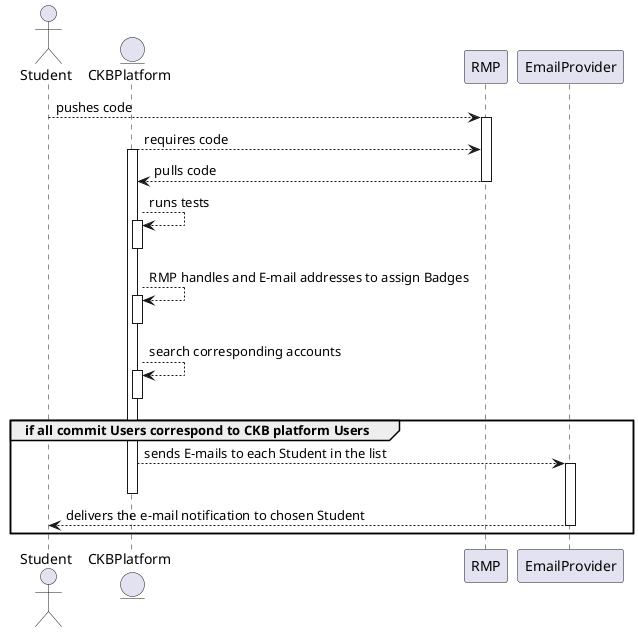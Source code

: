 @startuml

actor Student as S
entity CKBPlatform as P
participant RMP as R
participant EmailProvider as E

S--->R: pushes code
activate R
P--->R: requires code
activate P
P<---R: pulls code
deactivate R
P--->P: runs tests
activate P
deactivate P
P--->P: RMP handles and E-mail addresses to assign Badges
activate P
deactivate P
P--->P: search corresponding accounts
activate P
deactivate P
group if all commit Users correspond to CKB platform Users
    P--->E: sends E-mails to each Student in the list
    activate E
    deactivate P
    E--->S: delivers the e-mail notification to chosen Student
    deactivate E
end 

@enduml
